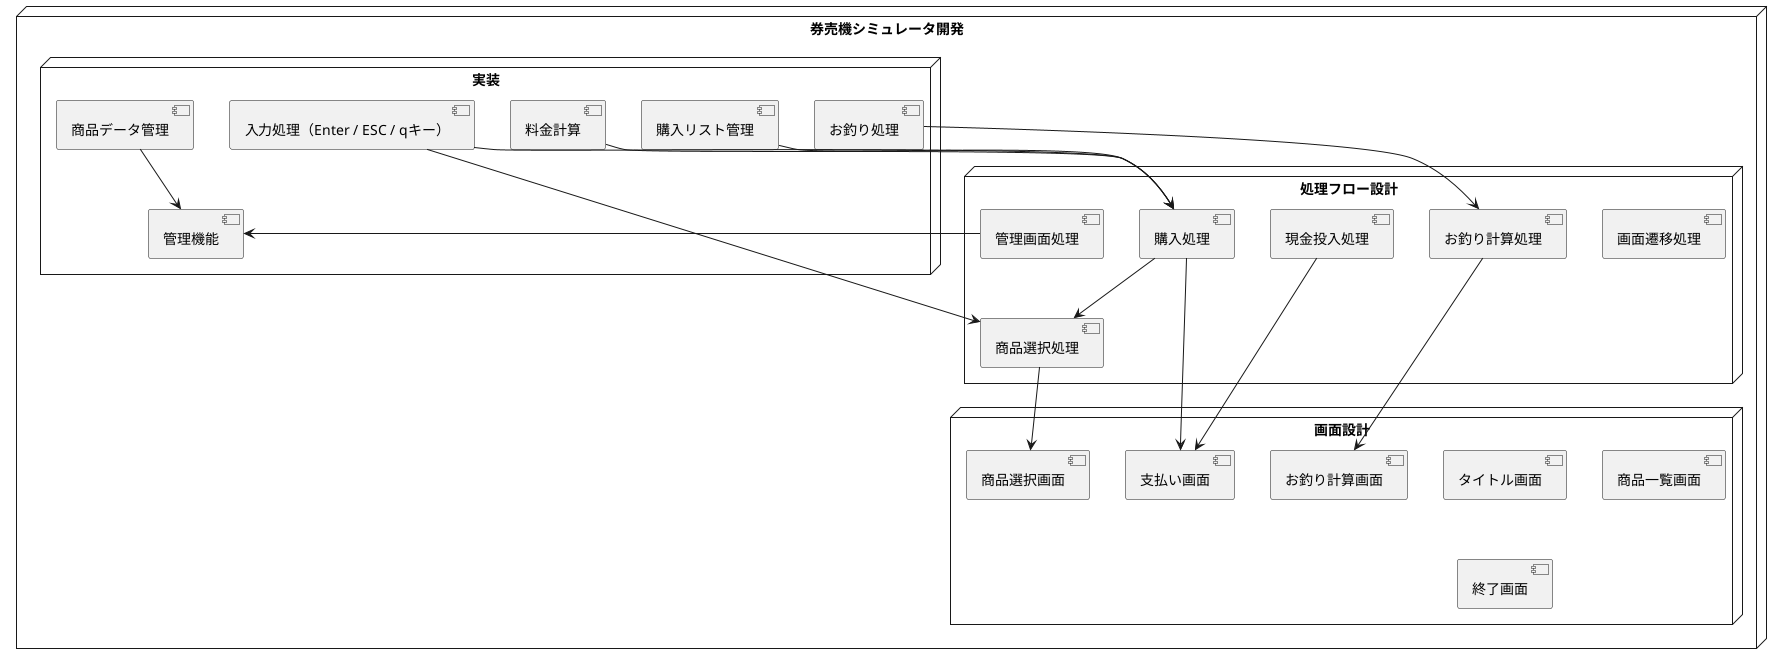 @startuml 券売機

node "券売機シミュレータ開発" {
    node "画面設計" {
        [タイトル画面]
        [商品一覧画面]
        [商品選択画面]
        [支払い画面]
        [お釣り計算画面]
        [終了画面]
    }
    
    node "処理フロー設計" {
        [画面遷移処理]
        [商品選択処理]
        [購入処理]
        [現金投入処理]
        [お釣り計算処理]
        [管理画面処理]
    }
    
    node "実装" {
        [商品データ管理]
        [入力処理（Enter / ESC / qキー）]
        [購入リスト管理]
        [料金計算]
        [お釣り処理]
        [管理機能]
    }
}

[商品選択処理] --> [商品選択画面]
[購入処理] --> [商品選択処理]
[購入処理] --> [支払い画面]
[現金投入処理] --> [支払い画面]
[お釣り計算処理] --> [お釣り計算画面]
[管理画面処理] --> [管理機能]
[商品データ管理] --> [管理機能]
[入力処理（Enter / ESC / qキー）] --> [商品選択処理]
[入力処理（Enter / ESC / qキー）] --> [購入処理]
[購入リスト管理] --> [購入処理]
[料金計算] --> [購入処理]
[お釣り処理] --> [お釣り計算処理]

@enduml